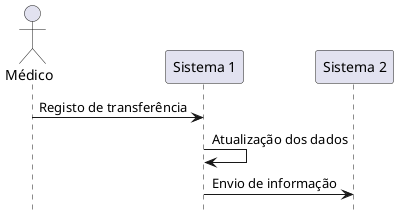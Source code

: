 @startuml
hide footbox
actor "Médico" as Medico
Medico -> "Sistema 1" as Sistema1 : Registo de transferência
"Sistema 1" as Sistema1 -> "Sistema 1" as Sistema1 : Atualização dos dados
"Sistema 1" as Sistema1 -> "Sistema 2" as Sistema2 : Envio de informação
@enduml
